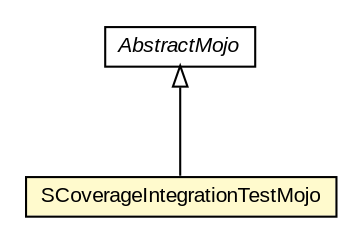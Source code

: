 #!/usr/local/bin/dot
#
# Class diagram 
# Generated by UMLGraph version R5_6-24-gf6e263 (http://www.umlgraph.org/)
#

digraph G {
	edge [fontname="arial",fontsize=10,labelfontname="arial",labelfontsize=10];
	node [fontname="arial",fontsize=10,shape=plaintext];
	nodesep=0.25;
	ranksep=0.5;
	// org.scoverage.plugin.SCoverageIntegrationTestMojo
	c117 [label=<<table title="org.scoverage.plugin.SCoverageIntegrationTestMojo" border="0" cellborder="1" cellspacing="0" cellpadding="2" port="p" bgcolor="lemonChiffon" href="./SCoverageIntegrationTestMojo.html">
		<tr><td><table border="0" cellspacing="0" cellpadding="1">
<tr><td align="center" balign="center"> SCoverageIntegrationTestMojo </td></tr>
		</table></td></tr>
		</table>>, URL="./SCoverageIntegrationTestMojo.html", fontname="arial", fontcolor="black", fontsize=10.0];
	//org.scoverage.plugin.SCoverageIntegrationTestMojo extends org.apache.maven.plugin.AbstractMojo
	c123:p -> c117:p [dir=back,arrowtail=empty];
	// org.apache.maven.plugin.AbstractMojo
	c123 [label=<<table title="org.apache.maven.plugin.AbstractMojo" border="0" cellborder="1" cellspacing="0" cellpadding="2" port="p">
		<tr><td><table border="0" cellspacing="0" cellpadding="1">
<tr><td align="center" balign="center"><font face="arial italic"> AbstractMojo </font></td></tr>
		</table></td></tr>
		</table>>, URL="null", fontname="arial", fontcolor="black", fontsize=10.0];
}

